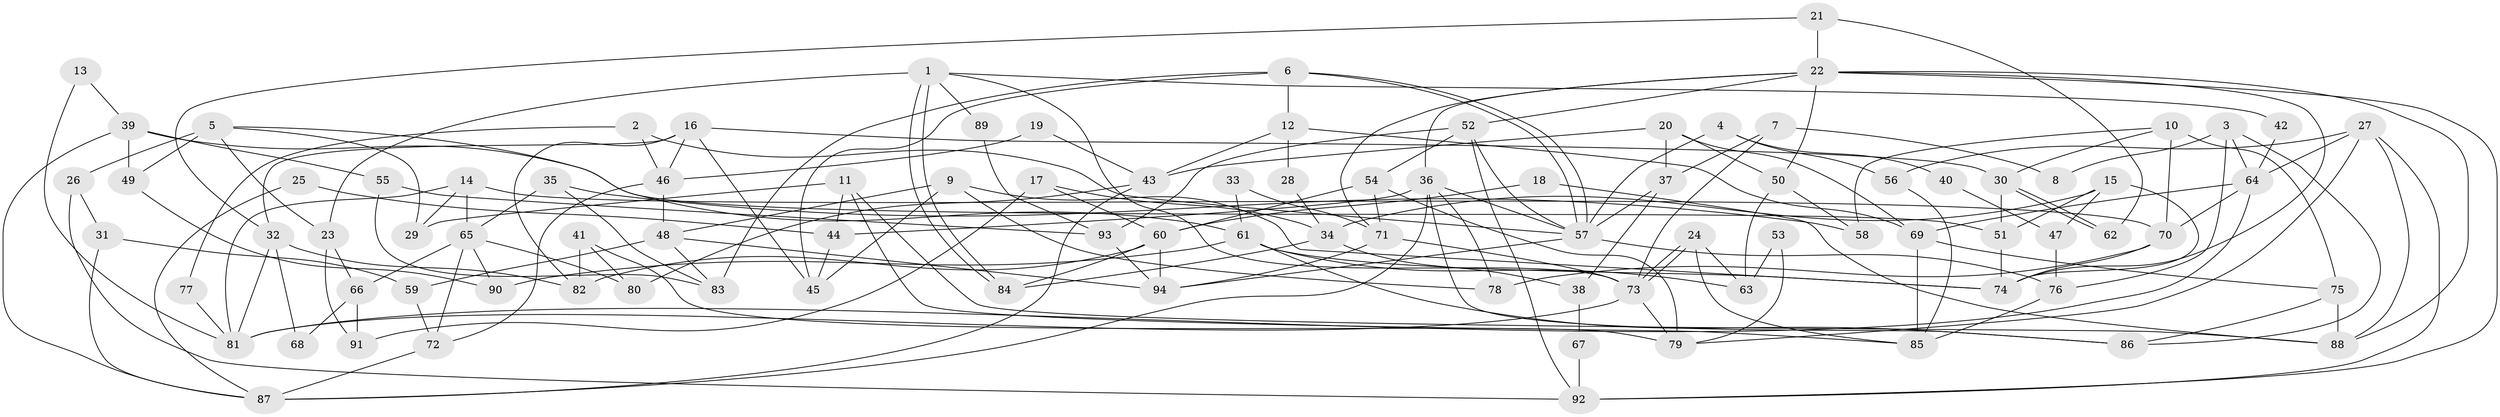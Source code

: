 // coarse degree distribution, {2: 0.06666666666666667, 7: 0.1, 8: 0.2, 5: 0.16666666666666666, 3: 0.06666666666666667, 4: 0.1, 6: 0.1, 10: 0.03333333333333333, 12: 0.03333333333333333, 9: 0.06666666666666667, 11: 0.03333333333333333, 13: 0.03333333333333333}
// Generated by graph-tools (version 1.1) at 2025/37/03/04/25 23:37:03]
// undirected, 94 vertices, 188 edges
graph export_dot {
  node [color=gray90,style=filled];
  1;
  2;
  3;
  4;
  5;
  6;
  7;
  8;
  9;
  10;
  11;
  12;
  13;
  14;
  15;
  16;
  17;
  18;
  19;
  20;
  21;
  22;
  23;
  24;
  25;
  26;
  27;
  28;
  29;
  30;
  31;
  32;
  33;
  34;
  35;
  36;
  37;
  38;
  39;
  40;
  41;
  42;
  43;
  44;
  45;
  46;
  47;
  48;
  49;
  50;
  51;
  52;
  53;
  54;
  55;
  56;
  57;
  58;
  59;
  60;
  61;
  62;
  63;
  64;
  65;
  66;
  67;
  68;
  69;
  70;
  71;
  72;
  73;
  74;
  75;
  76;
  77;
  78;
  79;
  80;
  81;
  82;
  83;
  84;
  85;
  86;
  87;
  88;
  89;
  90;
  91;
  92;
  93;
  94;
  1 -- 73;
  1 -- 84;
  1 -- 84;
  1 -- 23;
  1 -- 42;
  1 -- 89;
  2 -- 46;
  2 -- 57;
  2 -- 77;
  3 -- 64;
  3 -- 76;
  3 -- 8;
  3 -- 86;
  4 -- 56;
  4 -- 57;
  4 -- 40;
  5 -- 26;
  5 -- 61;
  5 -- 23;
  5 -- 29;
  5 -- 49;
  6 -- 83;
  6 -- 57;
  6 -- 57;
  6 -- 12;
  6 -- 45;
  7 -- 37;
  7 -- 73;
  7 -- 8;
  9 -- 78;
  9 -- 74;
  9 -- 45;
  9 -- 48;
  10 -- 75;
  10 -- 30;
  10 -- 58;
  10 -- 70;
  11 -- 88;
  11 -- 44;
  11 -- 29;
  11 -- 85;
  12 -- 43;
  12 -- 28;
  12 -- 69;
  13 -- 39;
  13 -- 81;
  14 -- 70;
  14 -- 29;
  14 -- 65;
  14 -- 81;
  15 -- 34;
  15 -- 74;
  15 -- 47;
  15 -- 51;
  16 -- 30;
  16 -- 45;
  16 -- 32;
  16 -- 46;
  16 -- 82;
  17 -- 60;
  17 -- 91;
  17 -- 34;
  18 -- 88;
  18 -- 60;
  19 -- 43;
  19 -- 46;
  20 -- 43;
  20 -- 69;
  20 -- 37;
  20 -- 50;
  21 -- 32;
  21 -- 22;
  21 -- 62;
  22 -- 52;
  22 -- 88;
  22 -- 36;
  22 -- 50;
  22 -- 71;
  22 -- 74;
  22 -- 92;
  23 -- 66;
  23 -- 91;
  24 -- 85;
  24 -- 73;
  24 -- 73;
  24 -- 63;
  25 -- 44;
  25 -- 87;
  26 -- 31;
  26 -- 92;
  27 -- 92;
  27 -- 64;
  27 -- 56;
  27 -- 79;
  27 -- 88;
  28 -- 34;
  30 -- 62;
  30 -- 62;
  30 -- 51;
  31 -- 87;
  31 -- 59;
  32 -- 82;
  32 -- 68;
  32 -- 81;
  33 -- 71;
  33 -- 61;
  34 -- 84;
  34 -- 38;
  35 -- 65;
  35 -- 58;
  35 -- 83;
  36 -- 57;
  36 -- 44;
  36 -- 78;
  36 -- 86;
  36 -- 87;
  37 -- 57;
  37 -- 38;
  38 -- 67;
  39 -- 87;
  39 -- 51;
  39 -- 49;
  39 -- 55;
  40 -- 47;
  41 -- 79;
  41 -- 82;
  41 -- 80;
  42 -- 64;
  43 -- 80;
  43 -- 87;
  44 -- 45;
  46 -- 48;
  46 -- 72;
  47 -- 76;
  48 -- 94;
  48 -- 59;
  48 -- 83;
  49 -- 90;
  50 -- 58;
  50 -- 63;
  51 -- 74;
  52 -- 54;
  52 -- 57;
  52 -- 92;
  52 -- 93;
  53 -- 79;
  53 -- 63;
  54 -- 79;
  54 -- 71;
  54 -- 60;
  55 -- 83;
  55 -- 93;
  56 -- 85;
  57 -- 94;
  57 -- 76;
  59 -- 72;
  60 -- 94;
  60 -- 82;
  60 -- 84;
  61 -- 63;
  61 -- 86;
  61 -- 74;
  61 -- 90;
  64 -- 81;
  64 -- 70;
  64 -- 69;
  65 -- 90;
  65 -- 66;
  65 -- 72;
  65 -- 80;
  66 -- 68;
  66 -- 91;
  67 -- 92;
  69 -- 75;
  69 -- 85;
  70 -- 74;
  70 -- 78;
  71 -- 73;
  71 -- 94;
  72 -- 87;
  73 -- 81;
  73 -- 79;
  75 -- 86;
  75 -- 88;
  76 -- 85;
  77 -- 81;
  89 -- 93;
  93 -- 94;
}
